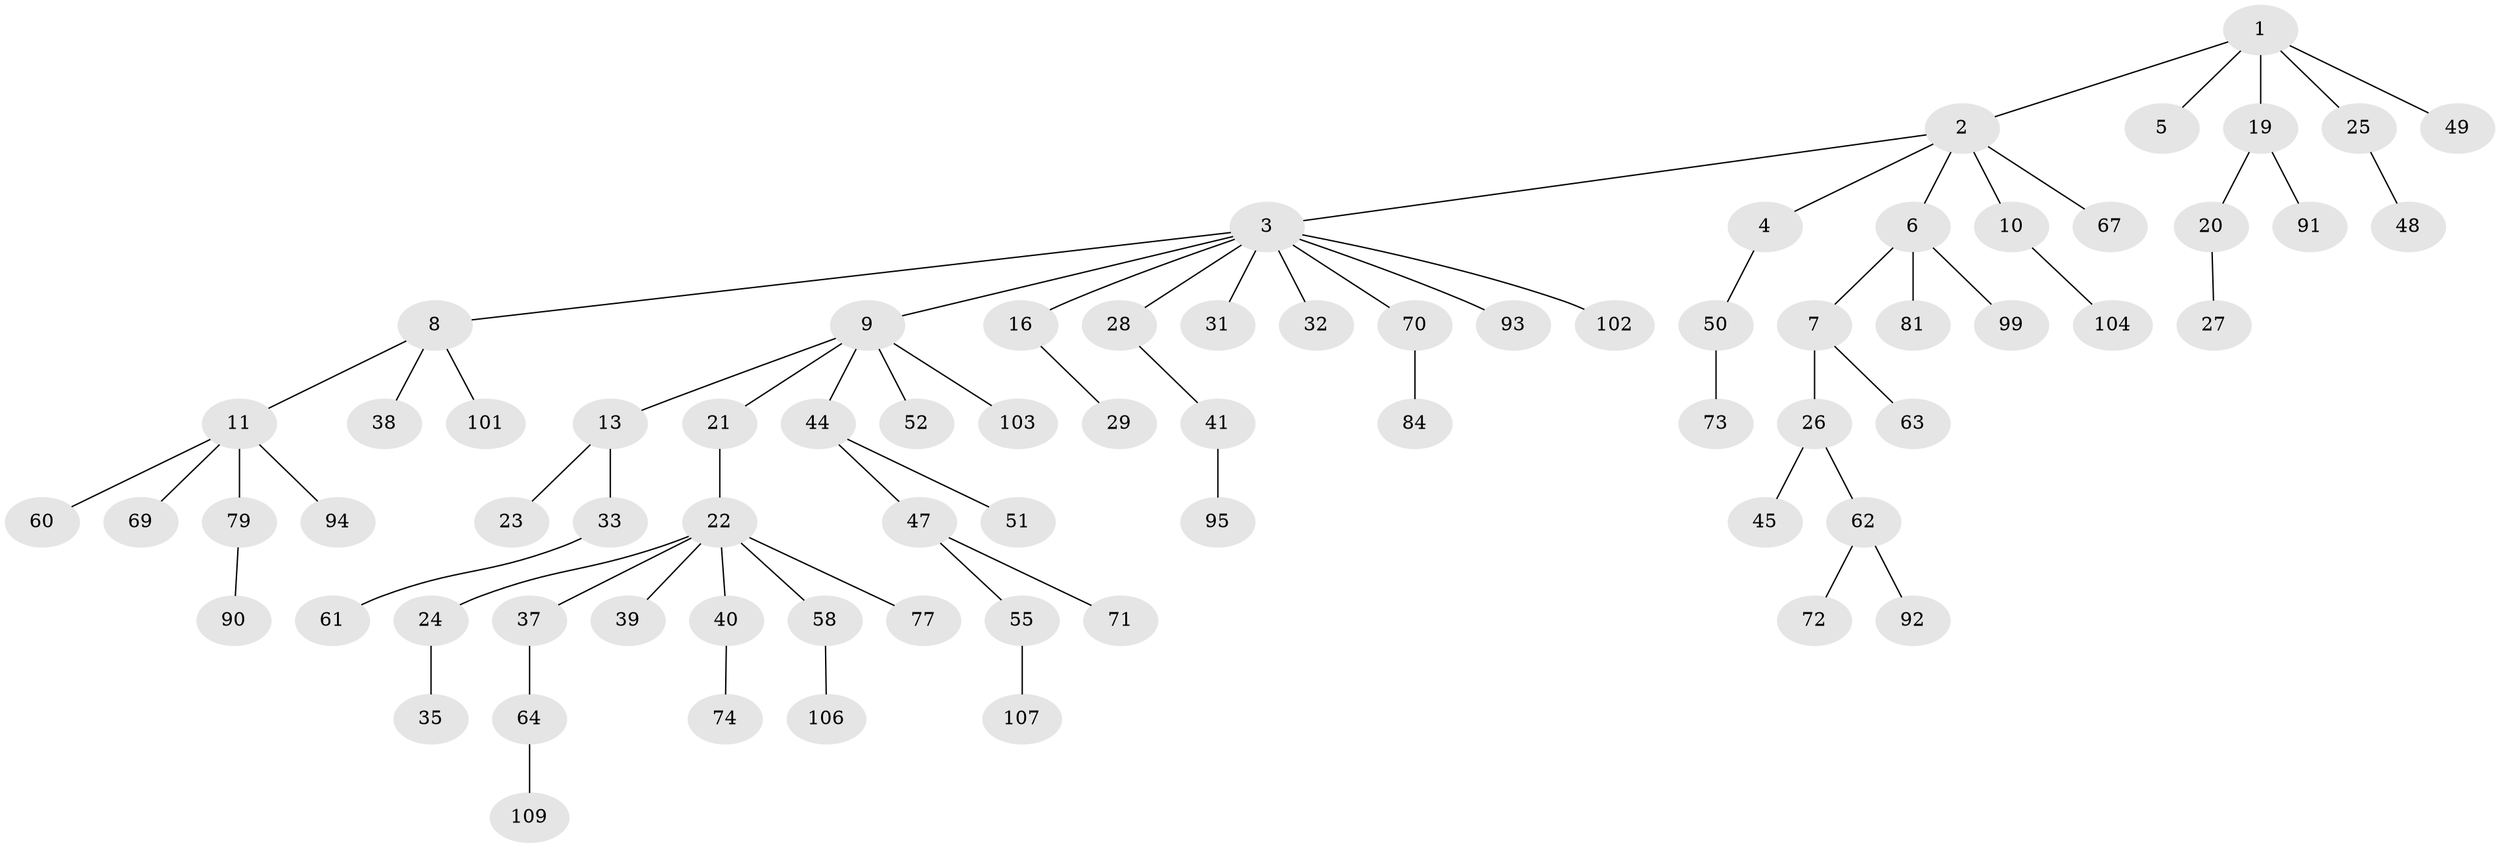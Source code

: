 // Generated by graph-tools (version 1.1) at 2025/24/03/03/25 07:24:07]
// undirected, 73 vertices, 72 edges
graph export_dot {
graph [start="1"]
  node [color=gray90,style=filled];
  1 [super="+18"];
  2 [super="+30"];
  3 [super="+14"];
  4 [super="+110"];
  5;
  6 [super="+68"];
  7 [super="+98"];
  8 [super="+83"];
  9 [super="+12"];
  10;
  11 [super="+59"];
  13 [super="+15"];
  16 [super="+17"];
  19 [super="+46"];
  20 [super="+100"];
  21;
  22 [super="+57"];
  23;
  24 [super="+80"];
  25 [super="+36"];
  26 [super="+56"];
  27 [super="+43"];
  28 [super="+89"];
  29 [super="+34"];
  31;
  32 [super="+76"];
  33;
  35 [super="+97"];
  37 [super="+42"];
  38;
  39;
  40 [super="+54"];
  41 [super="+65"];
  44 [super="+87"];
  45 [super="+53"];
  47;
  48;
  49 [super="+75"];
  50 [super="+78"];
  51;
  52;
  55 [super="+66"];
  58;
  60 [super="+85"];
  61;
  62 [super="+82"];
  63;
  64 [super="+86"];
  67;
  69 [super="+105"];
  70;
  71 [super="+96"];
  72 [super="+88"];
  73;
  74;
  77;
  79;
  81;
  84;
  90;
  91;
  92;
  93;
  94;
  95;
  99;
  101;
  102;
  103;
  104;
  106 [super="+108"];
  107;
  109;
  1 -- 2;
  1 -- 5;
  1 -- 19;
  1 -- 25;
  1 -- 49;
  2 -- 3;
  2 -- 4;
  2 -- 6;
  2 -- 10;
  2 -- 67;
  3 -- 8;
  3 -- 9;
  3 -- 16;
  3 -- 28;
  3 -- 31;
  3 -- 32;
  3 -- 70;
  3 -- 93;
  3 -- 102;
  4 -- 50;
  6 -- 7;
  6 -- 81;
  6 -- 99;
  7 -- 26;
  7 -- 63;
  8 -- 11;
  8 -- 38;
  8 -- 101;
  9 -- 44;
  9 -- 52;
  9 -- 103;
  9 -- 13;
  9 -- 21;
  10 -- 104;
  11 -- 60;
  11 -- 69;
  11 -- 79;
  11 -- 94;
  13 -- 23;
  13 -- 33;
  16 -- 29;
  19 -- 20;
  19 -- 91;
  20 -- 27;
  21 -- 22;
  22 -- 24;
  22 -- 37;
  22 -- 39;
  22 -- 40;
  22 -- 58;
  22 -- 77;
  24 -- 35;
  25 -- 48;
  26 -- 45;
  26 -- 62;
  28 -- 41;
  33 -- 61;
  37 -- 64;
  40 -- 74;
  41 -- 95;
  44 -- 47;
  44 -- 51;
  47 -- 55;
  47 -- 71;
  50 -- 73;
  55 -- 107;
  58 -- 106;
  62 -- 72;
  62 -- 92;
  64 -- 109;
  70 -- 84;
  79 -- 90;
}
